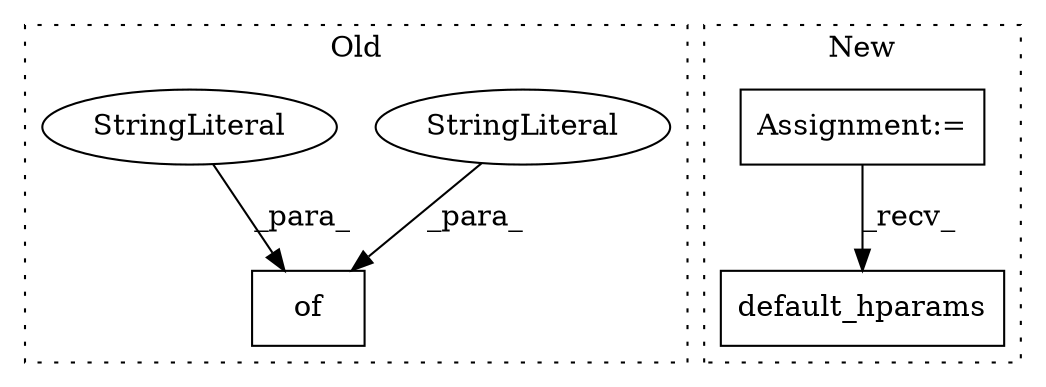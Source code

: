 digraph G {
subgraph cluster0 {
1 [label="of" a="32" s="497,766" l="3,1" shape="box"];
4 [label="StringLiteral" a="45" s="681" l="19" shape="ellipse"];
5 [label="StringLiteral" a="45" s="500" l="6" shape="ellipse"];
label = "Old";
style="dotted";
}
subgraph cluster1 {
2 [label="default_hparams" a="32" s="659" l="17" shape="box"];
3 [label="Assignment:=" a="7" s="628" l="8" shape="box"];
label = "New";
style="dotted";
}
3 -> 2 [label="_recv_"];
4 -> 1 [label="_para_"];
5 -> 1 [label="_para_"];
}